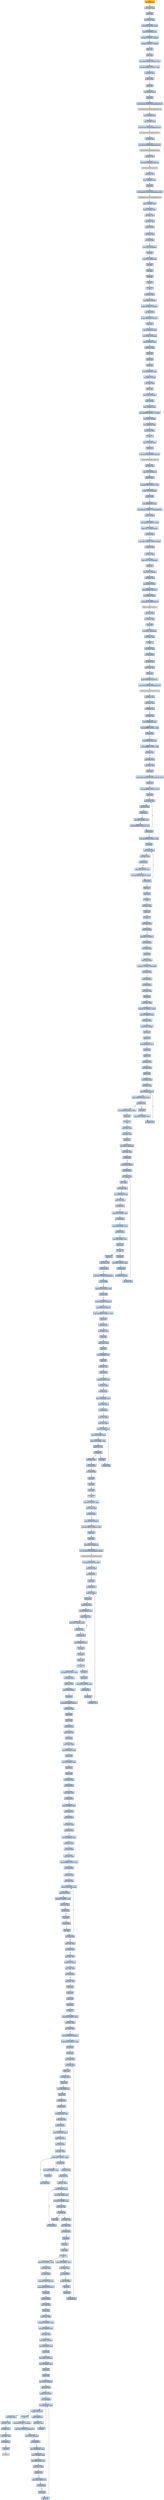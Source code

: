 digraph G {
node[shape=rectangle,style=filled,fillcolor=lightsteelblue,color=lightsteelblue]
bgcolor="transparent"
a0x004165c1call_0x0041f5dc[label="start\ncall 0x0041f5dc",color="lightgrey",fillcolor="orange"];
a0x0041f5dcmovl_edi_edi[label="0x0041f5dc\nmovl %edi, %edi"];
a0x0041f5depushl_ebp[label="0x0041f5de\npushl %ebp"];
a0x0041f5dfmovl_esp_ebp[label="0x0041f5df\nmovl %esp, %ebp"];
a0x0041f5e1subl_0x10UINT8_esp[label="0x0041f5e1\nsubl $0x10<UINT8>, %esp"];
a0x0041f5e4movl_0x00490d40_eax[label="0x0041f5e4\nmovl 0x00490d40, %eax"];
a0x0041f5e9andl_0x0UINT8__8ebp_[label="0x0041f5e9\nandl $0x0<UINT8>, -8(%ebp)"];
a0x0041f5edandl_0x0UINT8__4ebp_[label="0x0041f5ed\nandl $0x0<UINT8>, -4(%ebp)"];
a0x0041f5f1pushl_ebx[label="0x0041f5f1\npushl %ebx"];
a0x0041f5f2pushl_edi[label="0x0041f5f2\npushl %edi"];
a0x0041f5f3movl_0xbb40e64eUINT32_edi[label="0x0041f5f3\nmovl $0xbb40e64e<UINT32>, %edi"];
a0x0041f5f8movl_0xffff0000UINT32_ebx[label="0x0041f5f8\nmovl $0xffff0000<UINT32>, %ebx"];
a0x0041f5fdcmpl_edi_eax[label="0x0041f5fd\ncmpl %edi, %eax"];
a0x0041f5ffje_0x0041f60e[label="0x0041f5ff\nje 0x0041f60e"];
a0x0041f60epushl_esi[label="0x0041f60e\npushl %esi"];
a0x0041f60fleal__8ebp__eax[label="0x0041f60f\nleal -8(%ebp), %eax"];
a0x0041f612pushl_eax[label="0x0041f612\npushl %eax"];
a0x0041f613call_GetSystemTimeAsFileTime_kernel32_dll[label="0x0041f613\ncall GetSystemTimeAsFileTime@kernel32.dll"];
GetSystemTimeAsFileTime_kernel32_dll[label="GetSystemTimeAsFileTime@kernel32.dll",color="lightgrey",fillcolor="lightgrey"];
a0x0041f619movl__4ebp__esi[label="0x0041f619\nmovl -4(%ebp), %esi"];
a0x0041f61cxorl__8ebp__esi[label="0x0041f61c\nxorl -8(%ebp), %esi"];
a0x0041f61fcall_GetCurrentProcessId_kernel32_dll[label="0x0041f61f\ncall GetCurrentProcessId@kernel32.dll"];
GetCurrentProcessId_kernel32_dll[label="GetCurrentProcessId@kernel32.dll",color="lightgrey",fillcolor="lightgrey"];
a0x0041f625xorl_eax_esi[label="0x0041f625\nxorl %eax, %esi"];
a0x0041f627call_GetCurrentThreadId_kernel32_dll[label="0x0041f627\ncall GetCurrentThreadId@kernel32.dll"];
GetCurrentThreadId_kernel32_dll[label="GetCurrentThreadId@kernel32.dll",color="lightgrey",fillcolor="lightgrey"];
a0x0041f62dxorl_eax_esi[label="0x0041f62d\nxorl %eax, %esi"];
a0x0041f62fcall_GetTickCount_kernel32_dll[label="0x0041f62f\ncall GetTickCount@kernel32.dll"];
GetTickCount_kernel32_dll[label="GetTickCount@kernel32.dll",color="lightgrey",fillcolor="lightgrey"];
a0x0041f635xorl_eax_esi[label="0x0041f635\nxorl %eax, %esi"];
a0x0041f637leal__16ebp__eax[label="0x0041f637\nleal -16(%ebp), %eax"];
a0x0041f63apushl_eax[label="0x0041f63a\npushl %eax"];
a0x0041f63bcall_QueryPerformanceCounter_kernel32_dll[label="0x0041f63b\ncall QueryPerformanceCounter@kernel32.dll"];
QueryPerformanceCounter_kernel32_dll[label="QueryPerformanceCounter@kernel32.dll",color="lightgrey",fillcolor="lightgrey"];
a0x0041f641movl__12ebp__eax[label="0x0041f641\nmovl -12(%ebp), %eax"];
a0x0041f644xorl__16ebp__eax[label="0x0041f644\nxorl -16(%ebp), %eax"];
a0x0041f647xorl_eax_esi[label="0x0041f647\nxorl %eax, %esi"];
a0x0041f649cmpl_edi_esi[label="0x0041f649\ncmpl %edi, %esi"];
a0x0041f64bjne_0x0041f654[label="0x0041f64b\njne 0x0041f654"];
a0x0041f654testl_esi_ebx[label="0x0041f654\ntestl %esi, %ebx"];
a0x0041f656jne_0x0041f664[label="0x0041f656\njne 0x0041f664"];
a0x0041f664movl_esi_0x00490d40[label="0x0041f664\nmovl %esi, 0x00490d40"];
a0x0041f66anotl_esi[label="0x0041f66a\nnotl %esi"];
a0x0041f66cmovl_esi_0x00490d44[label="0x0041f66c\nmovl %esi, 0x00490d44"];
a0x0041f672popl_esi[label="0x0041f672\npopl %esi"];
a0x0041f673popl_edi[label="0x0041f673\npopl %edi"];
a0x0041f674popl_ebx[label="0x0041f674\npopl %ebx"];
a0x0041f675leave_[label="0x0041f675\nleave "];
a0x0041f676ret[label="0x0041f676\nret"];
a0x004165c6jmp_0x00416454[label="0x004165c6\njmp 0x00416454"];
a0x00416454pushl_0x58UINT8[label="0x00416454\npushl $0x58<UINT8>"];
a0x00416456pushl_0x48d0c8UINT32[label="0x00416456\npushl $0x48d0c8<UINT32>"];
a0x0041645bcall_0x00416c70[label="0x0041645b\ncall 0x00416c70"];
a0x00416c70pushl_0x416cd0UINT32[label="0x00416c70\npushl $0x416cd0<UINT32>"];
a0x00416c75pushl_fs_0[label="0x00416c75\npushl %fs:0"];
a0x00416c7cmovl_0x10esp__eax[label="0x00416c7c\nmovl 0x10(%esp), %eax"];
a0x00416c80movl_ebp_0x10esp_[label="0x00416c80\nmovl %ebp, 0x10(%esp)"];
a0x00416c84leal_0x10esp__ebp[label="0x00416c84\nleal 0x10(%esp), %ebp"];
a0x00416c88subl_eax_esp[label="0x00416c88\nsubl %eax, %esp"];
a0x00416c8apushl_ebx[label="0x00416c8a\npushl %ebx"];
a0x00416c8bpushl_esi[label="0x00416c8b\npushl %esi"];
a0x00416c8cpushl_edi[label="0x00416c8c\npushl %edi"];
a0x00416c8dmovl_0x00490d40_eax[label="0x00416c8d\nmovl 0x00490d40, %eax"];
a0x00416c92xorl_eax__4ebp_[label="0x00416c92\nxorl %eax, -4(%ebp)"];
a0x00416c95xorl_ebp_eax[label="0x00416c95\nxorl %ebp, %eax"];
a0x00416c97pushl_eax[label="0x00416c97\npushl %eax"];
a0x00416c98movl_esp__24ebp_[label="0x00416c98\nmovl %esp, -24(%ebp)"];
a0x00416c9bpushl__8ebp_[label="0x00416c9b\npushl -8(%ebp)"];
a0x00416c9emovl__4ebp__eax[label="0x00416c9e\nmovl -4(%ebp), %eax"];
a0x00416ca1movl_0xfffffffeUINT32__4ebp_[label="0x00416ca1\nmovl $0xfffffffe<UINT32>, -4(%ebp)"];
a0x00416ca8movl_eax__8ebp_[label="0x00416ca8\nmovl %eax, -8(%ebp)"];
a0x00416cableal__16ebp__eax[label="0x00416cab\nleal -16(%ebp), %eax"];
a0x00416caemovl_eax_fs_0[label="0x00416cae\nmovl %eax, %fs:0"];
a0x00416cb4ret[label="0x00416cb4\nret"];
a0x00416460leal__104ebp__eax[label="0x00416460\nleal -104(%ebp), %eax"];
a0x00416463pushl_eax[label="0x00416463\npushl %eax"];
a0x00416464call_GetStartupInfoW_kernel32_dll[label="0x00416464\ncall GetStartupInfoW@kernel32.dll"];
GetStartupInfoW_kernel32_dll[label="GetStartupInfoW@kernel32.dll",color="lightgrey",fillcolor="lightgrey"];
a0x0041646axorl_esi_esi[label="0x0041646a\nxorl %esi, %esi"];
a0x0041646ccmpl_esi_0x004a972c[label="0x0041646c\ncmpl %esi, 0x004a972c"];
a0x00416472jne_0x0041647f[label="0x00416472\njne 0x0041647f"];
a0x0041647fmovl_0x5a4dUINT32_eax[label="0x0041647f\nmovl $0x5a4d<UINT32>, %eax"];
a0x00416484cmpw_ax_0x00400000[label="0x00416484\ncmpw %ax, 0x00400000"];
a0x0041648bje_0x00416492[label="0x0041648b\nje 0x00416492"];
a0x00416492movl_0x0040003c_eax[label="0x00416492\nmovl 0x0040003c, %eax"];
a0x00416497cmpl_0x4550UINT32_0x400000eax_[label="0x00416497\ncmpl $0x4550<UINT32>, 0x400000(%eax)"];
a0x004164a1jne_0x0041648d[label="0x004164a1\njne 0x0041648d"];
a0x004164a3movl_0x10bUINT32_ecx[label="0x004164a3\nmovl $0x10b<UINT32>, %ecx"];
a0x004164a8cmpw_cx_0x400018eax_[label="0x004164a8\ncmpw %cx, 0x400018(%eax)"];
a0x004164afjne_0x0041648d[label="0x004164af\njne 0x0041648d"];
a0x004164b1cmpl_0xeUINT8_0x400074eax_[label="0x004164b1\ncmpl $0xe<UINT8>, 0x400074(%eax)"];
a0x004164b8jbe_0x0041648d[label="0x004164b8\njbe 0x0041648d"];
a0x004164baxorl_ecx_ecx[label="0x004164ba\nxorl %ecx, %ecx"];
a0x004164bccmpl_esi_0x4000e8eax_[label="0x004164bc\ncmpl %esi, 0x4000e8(%eax)"];
a0x004164c2setne_cl[label="0x004164c2\nsetne %cl"];
a0x004164c5movl_ecx__28ebp_[label="0x004164c5\nmovl %ecx, -28(%ebp)"];
a0x004164c8call_0x00419d5a[label="0x004164c8\ncall 0x00419d5a"];
a0x00419d5apushl_0x0UINT8[label="0x00419d5a\npushl $0x0<UINT8>"];
a0x00419d5cpushl_0x1000UINT32[label="0x00419d5c\npushl $0x1000<UINT32>"];
a0x00419d61pushl_0x0UINT8[label="0x00419d61\npushl $0x0<UINT8>"];
a0x00419d63call_HeapCreate_kernel32_dll[label="0x00419d63\ncall HeapCreate@kernel32.dll"];
HeapCreate_kernel32_dll[label="HeapCreate@kernel32.dll",color="lightgrey",fillcolor="lightgrey"];
a0x00419d69xorl_ecx_ecx[label="0x00419d69\nxorl %ecx, %ecx"];
a0x00419d6btestl_eax_eax[label="0x00419d6b\ntestl %eax, %eax"];
a0x00419d6dsetne_cl[label="0x00419d6d\nsetne %cl"];
a0x00419d70movl_eax_0x00496e6c[label="0x00419d70\nmovl %eax, 0x00496e6c"];
a0x00419d75movl_ecx_eax[label="0x00419d75\nmovl %ecx, %eax"];
a0x00419d77ret[label="0x00419d77\nret"];
a0x004164cdtestl_eax_eax[label="0x004164cd\ntestl %eax, %eax"];
a0x004164cfjne_0x004164d9[label="0x004164cf\njne 0x004164d9"];
a0x004164d9call_0x00417c20[label="0x004164d9\ncall 0x00417c20"];
a0x00417c20movl_edi_edi[label="0x00417c20\nmovl %edi, %edi"];
a0x00417c22pushl_edi[label="0x00417c22\npushl %edi"];
a0x00417c23pushl_0x482dd0UINT32[label="0x00417c23\npushl $0x482dd0<UINT32>"];
a0x00417c28call_GetModuleHandleW_kernel32_dll[label="0x00417c28\ncall GetModuleHandleW@kernel32.dll"];
GetModuleHandleW_kernel32_dll[label="GetModuleHandleW@kernel32.dll",color="lightgrey",fillcolor="lightgrey"];
a0x00417c2emovl_eax_edi[label="0x00417c2e\nmovl %eax, %edi"];
a0x00417c30testl_edi_edi[label="0x00417c30\ntestl %edi, %edi"];
a0x00417c32jne_0x00417c3d[label="0x00417c32\njne 0x00417c3d"];
a0x00417c34call_0x004178ff[label="0x00417c34\ncall 0x004178ff"];
a0x004178ffmovl_0x00490a54_eax[label="0x004178ff\nmovl 0x00490a54, %eax"];
a0x00417904cmpl_0xffffffffUINT8_eax[label="0x00417904\ncmpl $0xffffffff<UINT8>, %eax"];
a0x00417907je_0x0041791f[label="0x00417907\nje 0x0041791f"];
a0x0041791fmovl_0x00490a58_eax[label="0x0041791f\nmovl 0x00490a58, %eax"];
a0x00417924cmpl_0xffffffffUINT8_eax[label="0x00417924\ncmpl $0xffffffff<UINT8>, %eax"];
a0x00417927je_0x00417937[label="0x00417927\nje 0x00417937"];
a0x00417937jmp_0x0041819b[label="0x00417937\njmp 0x0041819b"];
a0x0041819bmovl_edi_edi[label="0x0041819b\nmovl %edi, %edi"];
a0x0041819dpushl_ebx[label="0x0041819d\npushl %ebx"];
a0x0041819emovl_DeleteCriticalSection_kernel32_dll_ebx[label="0x0041819e\nmovl DeleteCriticalSection@kernel32.dll, %ebx"];
a0x004181a4pushl_esi[label="0x004181a4\npushl %esi"];
a0x004181a5movl_0x490bf0UINT32_esi[label="0x004181a5\nmovl $0x490bf0<UINT32>, %esi"];
a0x004181aapushl_edi[label="0x004181aa\npushl %edi"];
a0x004181abmovl_esi__edi[label="0x004181ab\nmovl (%esi), %edi"];
a0x004181adtestl_edi_edi[label="0x004181ad\ntestl %edi, %edi"];
a0x004181afje_0x004181c4[label="0x004181af\nje 0x004181c4"];
a0x004181c4addl_0x8UINT8_esi[label="0x004181c4\naddl $0x8<UINT8>, %esi"];
a0x004181c7cmpl_0x490d10UINT32_esi[label="0x004181c7\ncmpl $0x490d10<UINT32>, %esi"];
a0x004181cdjl_0x004181ab[label="0x004181cd\njl 0x004181ab"];
a0x004181cfmovl_0x490bf0UINT32_esi[label="0x004181cf\nmovl $0x490bf0<UINT32>, %esi"];
a0x004181d4popl_edi[label="0x004181d4\npopl %edi"];
a0x004181d5movl_esi__eax[label="0x004181d5\nmovl (%esi), %eax"];
a0x004181d7testl_eax_eax[label="0x004181d7\ntestl %eax, %eax"];
a0x004181d9je_0x004181e4[label="0x004181d9\nje 0x004181e4"];
a0x004181e4addl_0x8UINT8_esi[label="0x004181e4\naddl $0x8<UINT8>, %esi"];
a0x004181e7cmpl_0x490d10UINT32_esi[label="0x004181e7\ncmpl $0x490d10<UINT32>, %esi"];
a0x004181edjl_0x004181d5[label="0x004181ed\njl 0x004181d5"];
a0x004181efpopl_esi[label="0x004181ef\npopl %esi"];
a0x004181f0popl_ebx[label="0x004181f0\npopl %ebx"];
a0x004181f1ret[label="0x004181f1\nret"];
a0x00417c39xorl_eax_eax[label="0x00417c39\nxorl %eax, %eax"];
a0x00417c3bpopl_edi[label="0x00417c3b\npopl %edi"];
a0x00417c3cret[label="0x00417c3c\nret"];
a0x004164detestl_eax_eax[label="0x004164de\ntestl %eax, %eax"];
a0x004164e0jne_0x004164ea[label="0x004164e0\njne 0x004164ea"];
a0x004164e2pushl_0x10UINT8[label="0x004164e2\npushl $0x10<UINT8>"];
a0x004164e4call_0x0041642b[label="0x004164e4\ncall 0x0041642b"];
a0x0041642bmovl_edi_edi[label="0x0041642b\nmovl %edi, %edi"];
a0x0041642dpushl_ebp[label="0x0041642d\npushl %ebp"];
a0x0041642emovl_esp_ebp[label="0x0041642e\nmovl %esp, %ebp"];
a0x00416430cmpl_0x1UINT8_0x00496694[label="0x00416430\ncmpl $0x1<UINT8>, 0x00496694"];
a0x00416437jne_0x0041643e[label="0x00416437\njne 0x0041643e"];
a0x0041643epushl_0x8ebp_[label="0x0041643e\npushl 0x8(%ebp)"];
a0x00416441call_0x00418752[label="0x00416441\ncall 0x00418752"];
a0x00418752movl_edi_edi[label="0x00418752\nmovl %edi, %edi"];
a0x00418754pushl_ebp[label="0x00418754\npushl %ebp"];
a0x00418755movl_esp_ebp[label="0x00418755\nmovl %esp, %ebp"];
a0x00418757subl_0x1fcUINT32_esp[label="0x00418757\nsubl $0x1fc<UINT32>, %esp"];
a0x0041875dmovl_0x00490d40_eax[label="0x0041875d\nmovl 0x00490d40, %eax"];
a0x00418762xorl_ebp_eax[label="0x00418762\nxorl %ebp, %eax"];
a0x00418764movl_eax__4ebp_[label="0x00418764\nmovl %eax, -4(%ebp)"];
a0x00418767pushl_ebx[label="0x00418767\npushl %ebx"];
a0x00418768pushl_esi[label="0x00418768\npushl %esi"];
a0x00418769movl_0x8ebp__esi[label="0x00418769\nmovl 0x8(%ebp), %esi"];
a0x0041876cpushl_edi[label="0x0041876c\npushl %edi"];
a0x0041876dpushl_esi[label="0x0041876d\npushl %esi"];
a0x0041876ecall_0x0041872c[label="0x0041876e\ncall 0x0041872c"];
a0x0041872cmovl_edi_edi[label="0x0041872c\nmovl %edi, %edi"];
a0x0041872epushl_ebp[label="0x0041872e\npushl %ebp"];
a0x0041872fmovl_esp_ebp[label="0x0041872f\nmovl %esp, %ebp"];
a0x00418731xorl_eax_eax[label="0x00418731\nxorl %eax, %eax"];
a0x00418733movl_0x8ebp__ecx[label="0x00418733\nmovl 0x8(%ebp), %ecx"];
a0x00418736cmpl_0x483760eax8__ecx[label="0x00418736\ncmpl 0x483760(,%eax,8), %ecx"];
a0x0041873dje_0x00418749[label="0x0041873d\nje 0x00418749"];
a0x0041873fincl_eax[label="0x0041873f\nincl %eax"];
a0x00418740cmpl_0x16UINT8_eax[label="0x00418740\ncmpl $0x16<UINT8>, %eax"];
a0x00418743jb_0x00418733[label="0x00418743\njb 0x00418733"];
a0x00418749movl_0x483764eax8__eax[label="0x00418749\nmovl 0x483764(,%eax,8), %eax"];
a0x00418750popl_ebp[label="0x00418750\npopl %ebp"];
a0x00418751ret[label="0x00418751\nret"];
a0x00418773movl_eax_edi[label="0x00418773\nmovl %eax, %edi"];
a0x00418775xorl_ebx_ebx[label="0x00418775\nxorl %ebx, %ebx"];
a0x00418777popl_ecx[label="0x00418777\npopl %ecx"];
a0x00418778movl_edi__508ebp_[label="0x00418778\nmovl %edi, -508(%ebp)"];
a0x0041877ecmpl_ebx_edi[label="0x0041877e\ncmpl %ebx, %edi"];
a0x00418780je_0x004188f2[label="0x00418780\nje 0x004188f2"];
a0x00418786pushl_0x3UINT8[label="0x00418786\npushl $0x3<UINT8>"];
a0x00418788call_0x0042027d[label="0x00418788\ncall 0x0042027d"];
a0x0042027dmovl_edi_edi[label="0x0042027d\nmovl %edi, %edi"];
a0x0042027fpushl_ebp[label="0x0042027f\npushl %ebp"];
a0x00420280movl_esp_ebp[label="0x00420280\nmovl %esp, %ebp"];
a0x00420282movl_0x8ebp__ecx[label="0x00420282\nmovl 0x8(%ebp), %ecx"];
a0x00420285testl_ecx_ecx[label="0x00420285\ntestl %ecx, %ecx"];
a0x00420287js_0x004202a7[label="0x00420287\njs 0x004202a7"];
a0x00420289cmpl_0x2UINT8_ecx[label="0x00420289\ncmpl $0x2<UINT8>, %ecx"];
a0x0042028cjle_0x0042029a[label="0x0042028c\njle 0x0042029a"];
a0x0042028ecmpl_0x3UINT8_ecx[label="0x0042028e\ncmpl $0x3<UINT8>, %ecx"];
a0x00420291jne_0x004202a7[label="0x00420291\njne 0x004202a7"];
a0x00420293movl_0x00496694_eax[label="0x00420293\nmovl 0x00496694, %eax"];
a0x00420298popl_ebp[label="0x00420298\npopl %ebp"];
a0x00420299ret[label="0x00420299\nret"];
a0x0041878dpopl_ecx[label="0x0041878d\npopl %ecx"];
a0x0041878ecmpl_0x1UINT8_eax[label="0x0041878e\ncmpl $0x1<UINT8>, %eax"];
a0x00418791je_0x0041889e[label="0x00418791\nje 0x0041889e"];
a0x00418797pushl_0x3UINT8[label="0x00418797\npushl $0x3<UINT8>"];
a0x00418799call_0x0042027d[label="0x00418799\ncall 0x0042027d"];
a0x0041879epopl_ecx[label="0x0041879e\npopl %ecx"];
a0x0041879ftestl_eax_eax[label="0x0041879f\ntestl %eax, %eax"];
a0x004187a1jne_0x004187b0[label="0x004187a1\njne 0x004187b0"];
a0x004187a3cmpl_0x1UINT8_0x004902d8[label="0x004187a3\ncmpl $0x1<UINT8>, 0x004902d8"];
a0x004187aaje_0x0041889e[label="0x004187aa\nje 0x0041889e"];
a0x004187b0cmpl_0xfcUINT32_esi[label="0x004187b0\ncmpl $0xfc<UINT32>, %esi"];
a0x004187b6je_0x004188f2[label="0x004187b6\nje 0x004188f2"];
a0x004187bcpushl_0x48389cUINT32[label="0x004187bc\npushl $0x48389c<UINT32>"];
a0x004187c1pushl_0x314UINT32[label="0x004187c1\npushl $0x314<UINT32>"];
a0x004187c6movl_0x496840UINT32_edi[label="0x004187c6\nmovl $0x496840<UINT32>, %edi"];
a0x004187cbpushl_edi[label="0x004187cb\npushl %edi"];
a0x004187cccall_0x0041ef12[label="0x004187cc\ncall 0x0041ef12"];
a0x0041ef12movl_edi_edi[label="0x0041ef12\nmovl %edi, %edi"];
a0x0041ef14pushl_ebp[label="0x0041ef14\npushl %ebp"];
a0x0041ef15movl_esp_ebp[label="0x0041ef15\nmovl %esp, %ebp"];
a0x0041ef17pushl_esi[label="0x0041ef17\npushl %esi"];
a0x0041ef18movl_0x8ebp__esi[label="0x0041ef18\nmovl 0x8(%ebp), %esi"];
a0x0041ef1bpushl_edi[label="0x0041ef1b\npushl %edi"];
a0x0041ef1ctestl_esi_esi[label="0x0041ef1c\ntestl %esi, %esi"];
a0x0041ef1eje_0x0041ef27[label="0x0041ef1e\nje 0x0041ef27"];
a0x0041ef20movl_0xcebp__edi[label="0x0041ef20\nmovl 0xc(%ebp), %edi"];
a0x0041ef23testl_edi_edi[label="0x0041ef23\ntestl %edi, %edi"];
a0x0041ef25jne_0x0041ef3c[label="0x0041ef25\njne 0x0041ef3c"];
a0x0041ef3cmovl_0x10ebp__eax[label="0x0041ef3c\nmovl 0x10(%ebp), %eax"];
a0x0041ef3ftestl_eax_eax[label="0x0041ef3f\ntestl %eax, %eax"];
a0x0041ef41jne_0x0041ef48[label="0x0041ef41\njne 0x0041ef48"];
a0x0041ef48movl_esi_edx[label="0x0041ef48\nmovl %esi, %edx"];
a0x0041ef4asubl_eax_edx[label="0x0041ef4a\nsubl %eax, %edx"];
a0x0041ef4cmovzwl_eax__ecx[label="0x0041ef4c\nmovzwl (%eax), %ecx"];
a0x0041ef4fmovw_cx_edxeax_[label="0x0041ef4f\nmovw %cx, (%edx,%eax)"];
a0x0041ef53addl_0x2UINT8_eax[label="0x0041ef53\naddl $0x2<UINT8>, %eax"];
a0x0041ef56testw_cx_cx[label="0x0041ef56\ntestw %cx, %cx"];
a0x0041ef59je_0x0041ef5e[label="0x0041ef59\nje 0x0041ef5e"];
a0x0041ef5bdecl_edi[label="0x0041ef5b\ndecl %edi"];
a0x0041ef5cjne_0x0041ef4c[label="0x0041ef5c\njne 0x0041ef4c"];
a0x0041ef5exorl_eax_eax[label="0x0041ef5e\nxorl %eax, %eax"];
a0x0041ef60testl_edi_edi[label="0x0041ef60\ntestl %edi, %edi"];
a0x0041ef62jne_0x0041ef38[label="0x0041ef62\njne 0x0041ef38"];
a0x0041ef38popl_edi[label="0x0041ef38\npopl %edi"];
a0x0041ef39popl_esi[label="0x0041ef39\npopl %esi"];
a0x0041ef3apopl_ebp[label="0x0041ef3a\npopl %ebp"];
a0x0041ef3bret[label="0x0041ef3b\nret"];
a0x004187d1addl_0xcUINT8_esp[label="0x004187d1\naddl $0xc<UINT8>, %esp"];
a0x004187d4testl_eax_eax[label="0x004187d4\ntestl %eax, %eax"];
a0x004187d6jne_0x00418894[label="0x004187d6\njne 0x00418894"];
a0x004187dcpushl_0x104UINT32[label="0x004187dc\npushl $0x104<UINT32>"];
a0x004187e1movl_0x496872UINT32_esi[label="0x004187e1\nmovl $0x496872<UINT32>, %esi"];
a0x004187e6pushl_esi[label="0x004187e6\npushl %esi"];
a0x004187e7pushl_ebx[label="0x004187e7\npushl %ebx"];
a0x004187e8movw_ax_0x00496a7a[label="0x004187e8\nmovw %ax, 0x00496a7a"];
a0x004187eecall_GetModuleFileNameW_kernel32_dll[label="0x004187ee\ncall GetModuleFileNameW@kernel32.dll"];
GetModuleFileNameW_kernel32_dll[label="GetModuleFileNameW@kernel32.dll",color="lightgrey",fillcolor="lightgrey"];
a0x004187f4movl_0x2fbUINT32_ebx[label="0x004187f4\nmovl $0x2fb<UINT32>, %ebx"];
a0x004187f9testl_eax_eax[label="0x004187f9\ntestl %eax, %eax"];
a0x004187fbjne_0x0041881c[label="0x004187fb\njne 0x0041881c"];
a0x0041881cpushl_esi[label="0x0041881c\npushl %esi"];
a0x0041881dcall_0x004111c1[label="0x0041881d\ncall 0x004111c1"];
a0x004111c1movl_edi_edi[label="0x004111c1\nmovl %edi, %edi"];
a0x004111c3pushl_ebp[label="0x004111c3\npushl %ebp"];
a0x004111c4movl_esp_ebp[label="0x004111c4\nmovl %esp, %ebp"];
a0x004111c6movl_0x8ebp__eax[label="0x004111c6\nmovl 0x8(%ebp), %eax"];
a0x004111c9movw_eax__cx[label="0x004111c9\nmovw (%eax), %cx"];
a0x004111ccaddl_0x2UINT8_eax[label="0x004111cc\naddl $0x2<UINT8>, %eax"];
a0x004111cftestw_cx_cx[label="0x004111cf\ntestw %cx, %cx"];
a0x004111d2jne_0x004111c9[label="0x004111d2\njne 0x004111c9"];
a0x004111d4subl_0x8ebp__eax[label="0x004111d4\nsubl 0x8(%ebp), %eax"];
a0x004111d7sarl_eax[label="0x004111d7\nsarl %eax"];
a0x004111d9decl_eax[label="0x004111d9\ndecl %eax"];
a0x004111dapopl_ebp[label="0x004111da\npopl %ebp"];
a0x004111dbret[label="0x004111db\nret"];
a0x00418822incl_eax[label="0x00418822\nincl %eax"];
a0x00418823popl_ecx[label="0x00418823\npopl %ecx"];
a0x00418824cmpl_0x3cUINT8_eax[label="0x00418824\ncmpl $0x3c<UINT8>, %eax"];
a0x00418827jbe_0x00418853[label="0x00418827\njbe 0x00418853"];
a0x00418829pushl_esi[label="0x00418829\npushl %esi"];
a0x0041882acall_0x004111c1[label="0x0041882a\ncall 0x004111c1"];
a0x0041882fleal_0x4967fceax2__eax[label="0x0041882f\nleal 0x4967fc(,%eax,2), %eax"];
a0x00418836movl_eax_ecx[label="0x00418836\nmovl %eax, %ecx"];
a0x00418838subl_esi_ecx[label="0x00418838\nsubl %esi, %ecx"];
a0x0041883apushl_0x3UINT8[label="0x0041883a\npushl $0x3<UINT8>"];
a0x0041883csarl_ecx[label="0x0041883c\nsarl %ecx"];
a0x0041883epushl_0x483864UINT32[label="0x0041883e\npushl $0x483864<UINT32>"];
a0x00418843subl_ecx_ebx[label="0x00418843\nsubl %ecx, %ebx"];
a0x00418845pushl_ebx[label="0x00418845\npushl %ebx"];
a0x00418846pushl_eax[label="0x00418846\npushl %eax"];
a0x00418847call_0x00419e30[label="0x00418847\ncall 0x00419e30"];
a0x00419e30movl_edi_edi[label="0x00419e30\nmovl %edi, %edi"];
a0x00419e32pushl_ebp[label="0x00419e32\npushl %ebp"];
a0x00419e33movl_esp_ebp[label="0x00419e33\nmovl %esp, %ebp"];
a0x00419e35movl_0x8ebp__edx[label="0x00419e35\nmovl 0x8(%ebp), %edx"];
a0x00419e38pushl_ebx[label="0x00419e38\npushl %ebx"];
a0x00419e39movl_0x14ebp__ebx[label="0x00419e39\nmovl 0x14(%ebp), %ebx"];
a0x00419e3cpushl_esi[label="0x00419e3c\npushl %esi"];
a0x00419e3dpushl_edi[label="0x00419e3d\npushl %edi"];
a0x00419e3etestl_ebx_ebx[label="0x00419e3e\ntestl %ebx, %ebx"];
a0x00419e40jne_0x00419e52[label="0x00419e40\njne 0x00419e52"];
a0x00419e52testl_edx_edx[label="0x00419e52\ntestl %edx, %edx"];
a0x00419e54je_0x00419e5d[label="0x00419e54\nje 0x00419e5d"];
a0x00419e56movl_0xcebp__edi[label="0x00419e56\nmovl 0xc(%ebp), %edi"];
a0x00419e59testl_edi_edi[label="0x00419e59\ntestl %edi, %edi"];
a0x00419e5bjne_0x00419e70[label="0x00419e5b\njne 0x00419e70"];
a0x00419e70testl_ebx_ebx[label="0x00419e70\ntestl %ebx, %ebx"];
a0x00419e72jne_0x00419e7b[label="0x00419e72\njne 0x00419e7b"];
a0x00419e7bmovl_0x10ebp__ecx[label="0x00419e7b\nmovl 0x10(%ebp), %ecx"];
a0x00419e7etestl_ecx_ecx[label="0x00419e7e\ntestl %ecx, %ecx"];
a0x00419e80jne_0x00419e89[label="0x00419e80\njne 0x00419e89"];
a0x00419e89movl_edx_eax[label="0x00419e89\nmovl %edx, %eax"];
a0x00419e8bcmpl_0xffffffffUINT8_ebx[label="0x00419e8b\ncmpl $0xffffffff<UINT8>, %ebx"];
a0x00419e8ejne_0x00419ea8[label="0x00419e8e\njne 0x00419ea8"];
a0x00419ea8movl_ecx_esi[label="0x00419ea8\nmovl %ecx, %esi"];
a0x00419eaasubl_edx_esi[label="0x00419eaa\nsubl %edx, %esi"];
a0x00419eacmovzwl_esieax__ecx[label="0x00419eac\nmovzwl (%esi,%eax), %ecx"];
a0x00419eb0movw_cx_eax_[label="0x00419eb0\nmovw %cx, (%eax)"];
a0x00419eb3addl_0x2UINT8_eax[label="0x00419eb3\naddl $0x2<UINT8>, %eax"];
a0x00419eb6testw_cx_cx[label="0x00419eb6\ntestw %cx, %cx"];
a0x00419eb9je_0x00419ec1[label="0x00419eb9\nje 0x00419ec1"];
a0x00419ebbdecl_edi[label="0x00419ebb\ndecl %edi"];
a0x00419ebcje_0x00419ec1[label="0x00419ebc\nje 0x00419ec1"];
a0x00419ebedecl_ebx[label="0x00419ebe\ndecl %ebx"];
a0x00419ebfjne_0x00419eac[label="0x00419ebf\njne 0x00419eac"];
a0x00419ec1testl_ebx_ebx[label="0x00419ec1\ntestl %ebx, %ebx"];
a0x00419ec3jne_0x00419eca[label="0x00419ec3\njne 0x00419eca"];
a0x00419ec5xorl_ecx_ecx[label="0x00419ec5\nxorl %ecx, %ecx"];
a0x00419ec7movw_cx_eax_[label="0x00419ec7\nmovw %cx, (%eax)"];
a0x00419ecatestl_edi_edi[label="0x00419eca\ntestl %edi, %edi"];
a0x00419eccjne_0x00419e4b[label="0x00419ecc\njne 0x00419e4b"];
a0x00419e4bxorl_eax_eax[label="0x00419e4b\nxorl %eax, %eax"];
a0x00419e4dpopl_edi[label="0x00419e4d\npopl %edi"];
a0x00419e4epopl_esi[label="0x00419e4e\npopl %esi"];
a0x00419e4fpopl_ebx[label="0x00419e4f\npopl %ebx"];
a0x00419e50popl_ebp[label="0x00419e50\npopl %ebp"];
a0x00419e51ret[label="0x00419e51\nret"];
a0x0041884caddl_0x14UINT8_esp[label="0x0041884c\naddl $0x14<UINT8>, %esp"];
a0x0041884ftestl_eax_eax[label="0x0041884f\ntestl %eax, %eax"];
a0x00418851jne_0x00418810[label="0x00418851\njne 0x00418810"];
a0x00418853pushl_0x48385cUINT32[label="0x00418853\npushl $0x48385c<UINT32>"];
a0x00418858movl_0x314UINT32_esi[label="0x00418858\nmovl $0x314<UINT32>, %esi"];
a0x0041885dpushl_esi[label="0x0041885d\npushl %esi"];
a0x0041885epushl_edi[label="0x0041885e\npushl %edi"];
a0x0041885fcall_0x00420208[label="0x0041885f\ncall 0x00420208"];
a0x00420208movl_edi_edi[label="0x00420208\nmovl %edi, %edi"];
a0x0042020apushl_ebp[label="0x0042020a\npushl %ebp"];
a0x0042020bmovl_esp_ebp[label="0x0042020b\nmovl %esp, %ebp"];
a0x0042020dpushl_esi[label="0x0042020d\npushl %esi"];
a0x0042020emovl_0x8ebp__esi[label="0x0042020e\nmovl 0x8(%ebp), %esi"];
a0x00420211pushl_edi[label="0x00420211\npushl %edi"];
a0x00420212testl_esi_esi[label="0x00420212\ntestl %esi, %esi"];
a0x00420214je_0x0042021d[label="0x00420214\nje 0x0042021d"];
a0x00420216movl_0xcebp__edi[label="0x00420216\nmovl 0xc(%ebp), %edi"];
a0x00420219testl_edi_edi[label="0x00420219\ntestl %edi, %edi"];
a0x0042021bjne_0x00420232[label="0x0042021b\njne 0x00420232"];
a0x00420232movl_0x10ebp__ecx[label="0x00420232\nmovl 0x10(%ebp), %ecx"];
a0x00420235testl_ecx_ecx[label="0x00420235\ntestl %ecx, %ecx"];
a0x00420237jne_0x00420240[label="0x00420237\njne 0x00420240"];
a0x00420240movl_esi_edx[label="0x00420240\nmovl %esi, %edx"];
a0x00420242cmpw_0x0UINT8_edx_[label="0x00420242\ncmpw $0x0<UINT8>, (%edx)"];
a0x00420246je_0x0042024e[label="0x00420246\nje 0x0042024e"];
a0x00420248addl_0x2UINT8_edx[label="0x00420248\naddl $0x2<UINT8>, %edx"];
a0x0042024bdecl_edi[label="0x0042024b\ndecl %edi"];
a0x0042024cjne_0x00420242[label="0x0042024c\njne 0x00420242"];
a0x0042024etestl_edi_edi[label="0x0042024e\ntestl %edi, %edi"];
a0x00420250je_0x00420239[label="0x00420250\nje 0x00420239"];
a0x00420252subl_ecx_edx[label="0x00420252\nsubl %ecx, %edx"];
a0x00420254movzwl_ecx__eax[label="0x00420254\nmovzwl (%ecx), %eax"];
a0x00420257movw_ax_edxecx_[label="0x00420257\nmovw %ax, (%edx,%ecx)"];
a0x0042025baddl_0x2UINT8_ecx[label="0x0042025b\naddl $0x2<UINT8>, %ecx"];
a0x0042025etestw_ax_ax[label="0x0042025e\ntestw %ax, %ax"];
a0x00420261je_0x00420266[label="0x00420261\nje 0x00420266"];
a0x00420263decl_edi[label="0x00420263\ndecl %edi"];
a0x00420264jne_0x00420254[label="0x00420264\njne 0x00420254"];
a0x00420266xorl_eax_eax[label="0x00420266\nxorl %eax, %eax"];
a0x00420268testl_edi_edi[label="0x00420268\ntestl %edi, %edi"];
a0x0042026ajne_0x0042022e[label="0x0042026a\njne 0x0042022e"];
a0x0042022epopl_edi[label="0x0042022e\npopl %edi"];
a0x0042022fpopl_esi[label="0x0042022f\npopl %esi"];
a0x00420230popl_ebp[label="0x00420230\npopl %ebp"];
a0x00420231ret[label="0x00420231\nret"];
a0x00418864addl_0xcUINT8_esp[label="0x00418864\naddl $0xc<UINT8>, %esp"];
a0x00418867testl_eax_eax[label="0x00418867\ntestl %eax, %eax"];
a0x00418869jne_0x00418810[label="0x00418869\njne 0x00418810"];
a0x0041886bpushl__508ebp_[label="0x0041886b\npushl -508(%ebp)"];
a0x00418871pushl_esi[label="0x00418871\npushl %esi"];
a0x00418872pushl_edi[label="0x00418872\npushl %edi"];
a0x00418873call_0x00420208[label="0x00418873\ncall 0x00420208"];
a0x00418878addl_0xcUINT8_esp[label="0x00418878\naddl $0xc<UINT8>, %esp"];
a0x0041887btestl_eax_eax[label="0x0041887b\ntestl %eax, %eax"];
a0x0041887djne_0x00418810[label="0x0041887d\njne 0x00418810"];
a0x0041887fpushl_0x12010UINT32[label="0x0041887f\npushl $0x12010<UINT32>"];
a0x00418884pushl_0x483810UINT32[label="0x00418884\npushl $0x483810<UINT32>"];
a0x00418889pushl_edi[label="0x00418889\npushl %edi"];
a0x0041888acall_0x0042009c[label="0x0041888a\ncall 0x0042009c"];
a0x0042009cmovl_edi_edi[label="0x0042009c\nmovl %edi, %edi"];
a0x0042009epushl_ebp[label="0x0042009e\npushl %ebp"];
a0x0042009fmovl_esp_ebp[label="0x0042009f\nmovl %esp, %ebp"];
a0x004200a1subl_0x24UINT8_esp[label="0x004200a1\nsubl $0x24<UINT8>, %esp"];
a0x004200a4movl_0x00490d40_eax[label="0x004200a4\nmovl 0x00490d40, %eax"];
a0x004200a9xorl_ebp_eax[label="0x004200a9\nxorl %ebp, %eax"];
a0x004200abmovl_eax__4ebp_[label="0x004200ab\nmovl %eax, -4(%ebp)"];
a0x004200aemovl_0x8ebp__eax[label="0x004200ae\nmovl 0x8(%ebp), %eax"];
a0x004200b1pushl_ebx[label="0x004200b1\npushl %ebx"];
a0x004200b2movl_eax__32ebp_[label="0x004200b2\nmovl %eax, -32(%ebp)"];
a0x004200b5movl_0xcebp__eax[label="0x004200b5\nmovl 0xc(%ebp), %eax"];
a0x004200b8pushl_esi[label="0x004200b8\npushl %esi"];
a0x004200b9pushl_edi[label="0x004200b9\npushl %edi"];
a0x004200bamovl_eax__28ebp_[label="0x004200ba\nmovl %eax, -28(%ebp)"];
a0x004200bdcall_0x0041787c[label="0x004200bd\ncall 0x0041787c"];
a0x0041787cpushl_0x0UINT8[label="0x0041787c\npushl $0x0<UINT8>"];
a0x0041787ecall_0x00490000[label="0x0041787e\ncall 0x00490000"];
a0x00410e44movl_0x4esp__eax[label="0x00410e44\nmovl 0x4(%esp), %eax"];
a0x00410e48ret_0x4UINT16[label="0x00410e48\nret $0x4<UINT16>"];
a0x00417884ret[label="0x00417884\nret"];
a0x004200c2andl_0x0UINT8__20ebp_[label="0x004200c2\nandl $0x0<UINT8>, -20(%ebp)"];
a0x004200c6cmpl_0x0UINT8_0x00497154[label="0x004200c6\ncmpl $0x0<UINT8>, 0x00497154"];
a0x004200cdmovl_eax__24ebp_[label="0x004200cd\nmovl %eax, -24(%ebp)"];
a0x004200d0jne_0x0042014f[label="0x004200d0\njne 0x0042014f"];
a0x0042014fmovl_0x00497160_eax[label="0x0042014f\nmovl 0x00497160, %eax"];
a0x00420154movl__24ebp__ecx[label="0x00420154\nmovl -24(%ebp), %ecx"];
a0x00420157movl_0x00490004_esi[label="0x00420157\nmovl 0x00490004, %esi"];
a0x0042015dcmpl_ecx_eax[label="0x0042015d\ncmpl %ecx, %eax"];
a0x0042015fje_0x004201a8[label="0x0042015f\nje 0x004201a8"];
a0x00420161cmpl_ecx_0x00497164[label="0x00420161\ncmpl %ecx, 0x00497164"];
a0x00420167je_0x004201a8[label="0x00420167\nje 0x004201a8"];
a0x00420169pushl_eax[label="0x00420169\npushl %eax"];
a0x0042016acall_esi[label="0x0042016a\ncall %esi"];
a0x0042016cpushl_0x00497164[label="0x0042016c\npushl 0x00497164"];
a0x00420172movl_eax_edi[label="0x00420172\nmovl %eax, %edi"];
a0x00420174call_esi[label="0x00420174\ncall %esi"];
a0x00420176movl_eax_ebx[label="0x00420176\nmovl %eax, %ebx"];
a0x00420178testl_edi_edi[label="0x00420178\ntestl %edi, %edi"];
a0x0042017aje_0x004201a8[label="0x0042017a\nje 0x004201a8"];
a0x0042017ctestl_ebx_ebx[label="0x0042017c\ntestl %ebx, %ebx"];
a0x0042017eje_0x004201a8[label="0x0042017e\nje 0x004201a8"];
a0x00420180call_edi[label="0x00420180\ncall %edi"];
a0x26f84cc0[label="0x26f84cc0",color="lightgrey",fillcolor="lightgrey"];
a0x004165c1call_0x0041f5dc -> a0x0041f5dcmovl_edi_edi [color="#000000"];
a0x0041f5dcmovl_edi_edi -> a0x0041f5depushl_ebp [color="#000000"];
a0x0041f5depushl_ebp -> a0x0041f5dfmovl_esp_ebp [color="#000000"];
a0x0041f5dfmovl_esp_ebp -> a0x0041f5e1subl_0x10UINT8_esp [color="#000000"];
a0x0041f5e1subl_0x10UINT8_esp -> a0x0041f5e4movl_0x00490d40_eax [color="#000000"];
a0x0041f5e4movl_0x00490d40_eax -> a0x0041f5e9andl_0x0UINT8__8ebp_ [color="#000000"];
a0x0041f5e9andl_0x0UINT8__8ebp_ -> a0x0041f5edandl_0x0UINT8__4ebp_ [color="#000000"];
a0x0041f5edandl_0x0UINT8__4ebp_ -> a0x0041f5f1pushl_ebx [color="#000000"];
a0x0041f5f1pushl_ebx -> a0x0041f5f2pushl_edi [color="#000000"];
a0x0041f5f2pushl_edi -> a0x0041f5f3movl_0xbb40e64eUINT32_edi [color="#000000"];
a0x0041f5f3movl_0xbb40e64eUINT32_edi -> a0x0041f5f8movl_0xffff0000UINT32_ebx [color="#000000"];
a0x0041f5f8movl_0xffff0000UINT32_ebx -> a0x0041f5fdcmpl_edi_eax [color="#000000"];
a0x0041f5fdcmpl_edi_eax -> a0x0041f5ffje_0x0041f60e [color="#000000"];
a0x0041f5ffje_0x0041f60e -> a0x0041f60epushl_esi [color="#000000",label="T"];
a0x0041f60epushl_esi -> a0x0041f60fleal__8ebp__eax [color="#000000"];
a0x0041f60fleal__8ebp__eax -> a0x0041f612pushl_eax [color="#000000"];
a0x0041f612pushl_eax -> a0x0041f613call_GetSystemTimeAsFileTime_kernel32_dll [color="#000000"];
a0x0041f613call_GetSystemTimeAsFileTime_kernel32_dll -> GetSystemTimeAsFileTime_kernel32_dll [color="#000000"];
GetSystemTimeAsFileTime_kernel32_dll -> a0x0041f619movl__4ebp__esi [color="#000000"];
a0x0041f619movl__4ebp__esi -> a0x0041f61cxorl__8ebp__esi [color="#000000"];
a0x0041f61cxorl__8ebp__esi -> a0x0041f61fcall_GetCurrentProcessId_kernel32_dll [color="#000000"];
a0x0041f61fcall_GetCurrentProcessId_kernel32_dll -> GetCurrentProcessId_kernel32_dll [color="#000000"];
GetCurrentProcessId_kernel32_dll -> a0x0041f625xorl_eax_esi [color="#000000"];
a0x0041f625xorl_eax_esi -> a0x0041f627call_GetCurrentThreadId_kernel32_dll [color="#000000"];
a0x0041f627call_GetCurrentThreadId_kernel32_dll -> GetCurrentThreadId_kernel32_dll [color="#000000"];
GetCurrentThreadId_kernel32_dll -> a0x0041f62dxorl_eax_esi [color="#000000"];
a0x0041f62dxorl_eax_esi -> a0x0041f62fcall_GetTickCount_kernel32_dll [color="#000000"];
a0x0041f62fcall_GetTickCount_kernel32_dll -> GetTickCount_kernel32_dll [color="#000000"];
GetTickCount_kernel32_dll -> a0x0041f635xorl_eax_esi [color="#000000"];
a0x0041f635xorl_eax_esi -> a0x0041f637leal__16ebp__eax [color="#000000"];
a0x0041f637leal__16ebp__eax -> a0x0041f63apushl_eax [color="#000000"];
a0x0041f63apushl_eax -> a0x0041f63bcall_QueryPerformanceCounter_kernel32_dll [color="#000000"];
a0x0041f63bcall_QueryPerformanceCounter_kernel32_dll -> QueryPerformanceCounter_kernel32_dll [color="#000000"];
QueryPerformanceCounter_kernel32_dll -> a0x0041f641movl__12ebp__eax [color="#000000"];
a0x0041f641movl__12ebp__eax -> a0x0041f644xorl__16ebp__eax [color="#000000"];
a0x0041f644xorl__16ebp__eax -> a0x0041f647xorl_eax_esi [color="#000000"];
a0x0041f647xorl_eax_esi -> a0x0041f649cmpl_edi_esi [color="#000000"];
a0x0041f649cmpl_edi_esi -> a0x0041f64bjne_0x0041f654 [color="#000000"];
a0x0041f64bjne_0x0041f654 -> a0x0041f654testl_esi_ebx [color="#000000",label="T"];
a0x0041f654testl_esi_ebx -> a0x0041f656jne_0x0041f664 [color="#000000"];
a0x0041f656jne_0x0041f664 -> a0x0041f664movl_esi_0x00490d40 [color="#000000",label="T"];
a0x0041f664movl_esi_0x00490d40 -> a0x0041f66anotl_esi [color="#000000"];
a0x0041f66anotl_esi -> a0x0041f66cmovl_esi_0x00490d44 [color="#000000"];
a0x0041f66cmovl_esi_0x00490d44 -> a0x0041f672popl_esi [color="#000000"];
a0x0041f672popl_esi -> a0x0041f673popl_edi [color="#000000"];
a0x0041f673popl_edi -> a0x0041f674popl_ebx [color="#000000"];
a0x0041f674popl_ebx -> a0x0041f675leave_ [color="#000000"];
a0x0041f675leave_ -> a0x0041f676ret [color="#000000"];
a0x0041f676ret -> a0x004165c6jmp_0x00416454 [color="#000000"];
a0x004165c6jmp_0x00416454 -> a0x00416454pushl_0x58UINT8 [color="#000000"];
a0x00416454pushl_0x58UINT8 -> a0x00416456pushl_0x48d0c8UINT32 [color="#000000"];
a0x00416456pushl_0x48d0c8UINT32 -> a0x0041645bcall_0x00416c70 [color="#000000"];
a0x0041645bcall_0x00416c70 -> a0x00416c70pushl_0x416cd0UINT32 [color="#000000"];
a0x00416c70pushl_0x416cd0UINT32 -> a0x00416c75pushl_fs_0 [color="#000000"];
a0x00416c75pushl_fs_0 -> a0x00416c7cmovl_0x10esp__eax [color="#000000"];
a0x00416c7cmovl_0x10esp__eax -> a0x00416c80movl_ebp_0x10esp_ [color="#000000"];
a0x00416c80movl_ebp_0x10esp_ -> a0x00416c84leal_0x10esp__ebp [color="#000000"];
a0x00416c84leal_0x10esp__ebp -> a0x00416c88subl_eax_esp [color="#000000"];
a0x00416c88subl_eax_esp -> a0x00416c8apushl_ebx [color="#000000"];
a0x00416c8apushl_ebx -> a0x00416c8bpushl_esi [color="#000000"];
a0x00416c8bpushl_esi -> a0x00416c8cpushl_edi [color="#000000"];
a0x00416c8cpushl_edi -> a0x00416c8dmovl_0x00490d40_eax [color="#000000"];
a0x00416c8dmovl_0x00490d40_eax -> a0x00416c92xorl_eax__4ebp_ [color="#000000"];
a0x00416c92xorl_eax__4ebp_ -> a0x00416c95xorl_ebp_eax [color="#000000"];
a0x00416c95xorl_ebp_eax -> a0x00416c97pushl_eax [color="#000000"];
a0x00416c97pushl_eax -> a0x00416c98movl_esp__24ebp_ [color="#000000"];
a0x00416c98movl_esp__24ebp_ -> a0x00416c9bpushl__8ebp_ [color="#000000"];
a0x00416c9bpushl__8ebp_ -> a0x00416c9emovl__4ebp__eax [color="#000000"];
a0x00416c9emovl__4ebp__eax -> a0x00416ca1movl_0xfffffffeUINT32__4ebp_ [color="#000000"];
a0x00416ca1movl_0xfffffffeUINT32__4ebp_ -> a0x00416ca8movl_eax__8ebp_ [color="#000000"];
a0x00416ca8movl_eax__8ebp_ -> a0x00416cableal__16ebp__eax [color="#000000"];
a0x00416cableal__16ebp__eax -> a0x00416caemovl_eax_fs_0 [color="#000000"];
a0x00416caemovl_eax_fs_0 -> a0x00416cb4ret [color="#000000"];
a0x00416cb4ret -> a0x00416460leal__104ebp__eax [color="#000000"];
a0x00416460leal__104ebp__eax -> a0x00416463pushl_eax [color="#000000"];
a0x00416463pushl_eax -> a0x00416464call_GetStartupInfoW_kernel32_dll [color="#000000"];
a0x00416464call_GetStartupInfoW_kernel32_dll -> GetStartupInfoW_kernel32_dll [color="#000000"];
GetStartupInfoW_kernel32_dll -> a0x0041646axorl_esi_esi [color="#000000"];
a0x0041646axorl_esi_esi -> a0x0041646ccmpl_esi_0x004a972c [color="#000000"];
a0x0041646ccmpl_esi_0x004a972c -> a0x00416472jne_0x0041647f [color="#000000"];
a0x00416472jne_0x0041647f -> a0x0041647fmovl_0x5a4dUINT32_eax [color="#000000",label="T"];
a0x0041647fmovl_0x5a4dUINT32_eax -> a0x00416484cmpw_ax_0x00400000 [color="#000000"];
a0x00416484cmpw_ax_0x00400000 -> a0x0041648bje_0x00416492 [color="#000000"];
a0x0041648bje_0x00416492 -> a0x00416492movl_0x0040003c_eax [color="#000000",label="T"];
a0x00416492movl_0x0040003c_eax -> a0x00416497cmpl_0x4550UINT32_0x400000eax_ [color="#000000"];
a0x00416497cmpl_0x4550UINT32_0x400000eax_ -> a0x004164a1jne_0x0041648d [color="#000000"];
a0x004164a1jne_0x0041648d -> a0x004164a3movl_0x10bUINT32_ecx [color="#000000",label="F"];
a0x004164a3movl_0x10bUINT32_ecx -> a0x004164a8cmpw_cx_0x400018eax_ [color="#000000"];
a0x004164a8cmpw_cx_0x400018eax_ -> a0x004164afjne_0x0041648d [color="#000000"];
a0x004164afjne_0x0041648d -> a0x004164b1cmpl_0xeUINT8_0x400074eax_ [color="#000000",label="F"];
a0x004164b1cmpl_0xeUINT8_0x400074eax_ -> a0x004164b8jbe_0x0041648d [color="#000000"];
a0x004164b8jbe_0x0041648d -> a0x004164baxorl_ecx_ecx [color="#000000",label="F"];
a0x004164baxorl_ecx_ecx -> a0x004164bccmpl_esi_0x4000e8eax_ [color="#000000"];
a0x004164bccmpl_esi_0x4000e8eax_ -> a0x004164c2setne_cl [color="#000000"];
a0x004164c2setne_cl -> a0x004164c5movl_ecx__28ebp_ [color="#000000"];
a0x004164c5movl_ecx__28ebp_ -> a0x004164c8call_0x00419d5a [color="#000000"];
a0x004164c8call_0x00419d5a -> a0x00419d5apushl_0x0UINT8 [color="#000000"];
a0x00419d5apushl_0x0UINT8 -> a0x00419d5cpushl_0x1000UINT32 [color="#000000"];
a0x00419d5cpushl_0x1000UINT32 -> a0x00419d61pushl_0x0UINT8 [color="#000000"];
a0x00419d61pushl_0x0UINT8 -> a0x00419d63call_HeapCreate_kernel32_dll [color="#000000"];
a0x00419d63call_HeapCreate_kernel32_dll -> HeapCreate_kernel32_dll [color="#000000"];
HeapCreate_kernel32_dll -> a0x00419d69xorl_ecx_ecx [color="#000000"];
a0x00419d69xorl_ecx_ecx -> a0x00419d6btestl_eax_eax [color="#000000"];
a0x00419d6btestl_eax_eax -> a0x00419d6dsetne_cl [color="#000000"];
a0x00419d6dsetne_cl -> a0x00419d70movl_eax_0x00496e6c [color="#000000"];
a0x00419d70movl_eax_0x00496e6c -> a0x00419d75movl_ecx_eax [color="#000000"];
a0x00419d75movl_ecx_eax -> a0x00419d77ret [color="#000000"];
a0x00419d77ret -> a0x004164cdtestl_eax_eax [color="#000000"];
a0x004164cdtestl_eax_eax -> a0x004164cfjne_0x004164d9 [color="#000000"];
a0x004164cfjne_0x004164d9 -> a0x004164d9call_0x00417c20 [color="#000000",label="T"];
a0x004164d9call_0x00417c20 -> a0x00417c20movl_edi_edi [color="#000000"];
a0x00417c20movl_edi_edi -> a0x00417c22pushl_edi [color="#000000"];
a0x00417c22pushl_edi -> a0x00417c23pushl_0x482dd0UINT32 [color="#000000"];
a0x00417c23pushl_0x482dd0UINT32 -> a0x00417c28call_GetModuleHandleW_kernel32_dll [color="#000000"];
a0x00417c28call_GetModuleHandleW_kernel32_dll -> GetModuleHandleW_kernel32_dll [color="#000000"];
GetModuleHandleW_kernel32_dll -> a0x00417c2emovl_eax_edi [color="#000000"];
a0x00417c2emovl_eax_edi -> a0x00417c30testl_edi_edi [color="#000000"];
a0x00417c30testl_edi_edi -> a0x00417c32jne_0x00417c3d [color="#000000"];
a0x00417c32jne_0x00417c3d -> a0x00417c34call_0x004178ff [color="#000000",label="F"];
a0x00417c34call_0x004178ff -> a0x004178ffmovl_0x00490a54_eax [color="#000000"];
a0x004178ffmovl_0x00490a54_eax -> a0x00417904cmpl_0xffffffffUINT8_eax [color="#000000"];
a0x00417904cmpl_0xffffffffUINT8_eax -> a0x00417907je_0x0041791f [color="#000000"];
a0x00417907je_0x0041791f -> a0x0041791fmovl_0x00490a58_eax [color="#000000",label="T"];
a0x0041791fmovl_0x00490a58_eax -> a0x00417924cmpl_0xffffffffUINT8_eax [color="#000000"];
a0x00417924cmpl_0xffffffffUINT8_eax -> a0x00417927je_0x00417937 [color="#000000"];
a0x00417927je_0x00417937 -> a0x00417937jmp_0x0041819b [color="#000000",label="T"];
a0x00417937jmp_0x0041819b -> a0x0041819bmovl_edi_edi [color="#000000"];
a0x0041819bmovl_edi_edi -> a0x0041819dpushl_ebx [color="#000000"];
a0x0041819dpushl_ebx -> a0x0041819emovl_DeleteCriticalSection_kernel32_dll_ebx [color="#000000"];
a0x0041819emovl_DeleteCriticalSection_kernel32_dll_ebx -> a0x004181a4pushl_esi [color="#000000"];
a0x004181a4pushl_esi -> a0x004181a5movl_0x490bf0UINT32_esi [color="#000000"];
a0x004181a5movl_0x490bf0UINT32_esi -> a0x004181aapushl_edi [color="#000000"];
a0x004181aapushl_edi -> a0x004181abmovl_esi__edi [color="#000000"];
a0x004181abmovl_esi__edi -> a0x004181adtestl_edi_edi [color="#000000"];
a0x004181adtestl_edi_edi -> a0x004181afje_0x004181c4 [color="#000000"];
a0x004181afje_0x004181c4 -> a0x004181c4addl_0x8UINT8_esi [color="#000000",label="T"];
a0x004181c4addl_0x8UINT8_esi -> a0x004181c7cmpl_0x490d10UINT32_esi [color="#000000"];
a0x004181c7cmpl_0x490d10UINT32_esi -> a0x004181cdjl_0x004181ab [color="#000000"];
a0x004181cdjl_0x004181ab -> a0x004181abmovl_esi__edi [color="#000000",label="T"];
a0x004181cdjl_0x004181ab -> a0x004181cfmovl_0x490bf0UINT32_esi [color="#000000",label="F"];
a0x004181cfmovl_0x490bf0UINT32_esi -> a0x004181d4popl_edi [color="#000000"];
a0x004181d4popl_edi -> a0x004181d5movl_esi__eax [color="#000000"];
a0x004181d5movl_esi__eax -> a0x004181d7testl_eax_eax [color="#000000"];
a0x004181d7testl_eax_eax -> a0x004181d9je_0x004181e4 [color="#000000"];
a0x004181d9je_0x004181e4 -> a0x004181e4addl_0x8UINT8_esi [color="#000000",label="T"];
a0x004181e4addl_0x8UINT8_esi -> a0x004181e7cmpl_0x490d10UINT32_esi [color="#000000"];
a0x004181e7cmpl_0x490d10UINT32_esi -> a0x004181edjl_0x004181d5 [color="#000000"];
a0x004181edjl_0x004181d5 -> a0x004181d5movl_esi__eax [color="#000000",label="T"];
a0x004181edjl_0x004181d5 -> a0x004181efpopl_esi [color="#000000",label="F"];
a0x004181efpopl_esi -> a0x004181f0popl_ebx [color="#000000"];
a0x004181f0popl_ebx -> a0x004181f1ret [color="#000000"];
a0x004181f1ret -> a0x00417c39xorl_eax_eax [color="#000000"];
a0x00417c39xorl_eax_eax -> a0x00417c3bpopl_edi [color="#000000"];
a0x00417c3bpopl_edi -> a0x00417c3cret [color="#000000"];
a0x00417c3cret -> a0x004164detestl_eax_eax [color="#000000"];
a0x004164detestl_eax_eax -> a0x004164e0jne_0x004164ea [color="#000000"];
a0x004164e0jne_0x004164ea -> a0x004164e2pushl_0x10UINT8 [color="#000000",label="F"];
a0x004164e2pushl_0x10UINT8 -> a0x004164e4call_0x0041642b [color="#000000"];
a0x004164e4call_0x0041642b -> a0x0041642bmovl_edi_edi [color="#000000"];
a0x0041642bmovl_edi_edi -> a0x0041642dpushl_ebp [color="#000000"];
a0x0041642dpushl_ebp -> a0x0041642emovl_esp_ebp [color="#000000"];
a0x0041642emovl_esp_ebp -> a0x00416430cmpl_0x1UINT8_0x00496694 [color="#000000"];
a0x00416430cmpl_0x1UINT8_0x00496694 -> a0x00416437jne_0x0041643e [color="#000000"];
a0x00416437jne_0x0041643e -> a0x0041643epushl_0x8ebp_ [color="#000000",label="T"];
a0x0041643epushl_0x8ebp_ -> a0x00416441call_0x00418752 [color="#000000"];
a0x00416441call_0x00418752 -> a0x00418752movl_edi_edi [color="#000000"];
a0x00418752movl_edi_edi -> a0x00418754pushl_ebp [color="#000000"];
a0x00418754pushl_ebp -> a0x00418755movl_esp_ebp [color="#000000"];
a0x00418755movl_esp_ebp -> a0x00418757subl_0x1fcUINT32_esp [color="#000000"];
a0x00418757subl_0x1fcUINT32_esp -> a0x0041875dmovl_0x00490d40_eax [color="#000000"];
a0x0041875dmovl_0x00490d40_eax -> a0x00418762xorl_ebp_eax [color="#000000"];
a0x00418762xorl_ebp_eax -> a0x00418764movl_eax__4ebp_ [color="#000000"];
a0x00418764movl_eax__4ebp_ -> a0x00418767pushl_ebx [color="#000000"];
a0x00418767pushl_ebx -> a0x00418768pushl_esi [color="#000000"];
a0x00418768pushl_esi -> a0x00418769movl_0x8ebp__esi [color="#000000"];
a0x00418769movl_0x8ebp__esi -> a0x0041876cpushl_edi [color="#000000"];
a0x0041876cpushl_edi -> a0x0041876dpushl_esi [color="#000000"];
a0x0041876dpushl_esi -> a0x0041876ecall_0x0041872c [color="#000000"];
a0x0041876ecall_0x0041872c -> a0x0041872cmovl_edi_edi [color="#000000"];
a0x0041872cmovl_edi_edi -> a0x0041872epushl_ebp [color="#000000"];
a0x0041872epushl_ebp -> a0x0041872fmovl_esp_ebp [color="#000000"];
a0x0041872fmovl_esp_ebp -> a0x00418731xorl_eax_eax [color="#000000"];
a0x00418731xorl_eax_eax -> a0x00418733movl_0x8ebp__ecx [color="#000000"];
a0x00418733movl_0x8ebp__ecx -> a0x00418736cmpl_0x483760eax8__ecx [color="#000000"];
a0x00418736cmpl_0x483760eax8__ecx -> a0x0041873dje_0x00418749 [color="#000000"];
a0x0041873dje_0x00418749 -> a0x0041873fincl_eax [color="#000000",label="F"];
a0x0041873fincl_eax -> a0x00418740cmpl_0x16UINT8_eax [color="#000000"];
a0x00418740cmpl_0x16UINT8_eax -> a0x00418743jb_0x00418733 [color="#000000"];
a0x00418743jb_0x00418733 -> a0x00418733movl_0x8ebp__ecx [color="#000000",label="T"];
a0x0041873dje_0x00418749 -> a0x00418749movl_0x483764eax8__eax [color="#000000",label="T"];
a0x00418749movl_0x483764eax8__eax -> a0x00418750popl_ebp [color="#000000"];
a0x00418750popl_ebp -> a0x00418751ret [color="#000000"];
a0x00418751ret -> a0x00418773movl_eax_edi [color="#000000"];
a0x00418773movl_eax_edi -> a0x00418775xorl_ebx_ebx [color="#000000"];
a0x00418775xorl_ebx_ebx -> a0x00418777popl_ecx [color="#000000"];
a0x00418777popl_ecx -> a0x00418778movl_edi__508ebp_ [color="#000000"];
a0x00418778movl_edi__508ebp_ -> a0x0041877ecmpl_ebx_edi [color="#000000"];
a0x0041877ecmpl_ebx_edi -> a0x00418780je_0x004188f2 [color="#000000"];
a0x00418780je_0x004188f2 -> a0x00418786pushl_0x3UINT8 [color="#000000",label="F"];
a0x00418786pushl_0x3UINT8 -> a0x00418788call_0x0042027d [color="#000000"];
a0x00418788call_0x0042027d -> a0x0042027dmovl_edi_edi [color="#000000"];
a0x0042027dmovl_edi_edi -> a0x0042027fpushl_ebp [color="#000000"];
a0x0042027fpushl_ebp -> a0x00420280movl_esp_ebp [color="#000000"];
a0x00420280movl_esp_ebp -> a0x00420282movl_0x8ebp__ecx [color="#000000"];
a0x00420282movl_0x8ebp__ecx -> a0x00420285testl_ecx_ecx [color="#000000"];
a0x00420285testl_ecx_ecx -> a0x00420287js_0x004202a7 [color="#000000"];
a0x00420287js_0x004202a7 -> a0x00420289cmpl_0x2UINT8_ecx [color="#000000",label="F"];
a0x00420289cmpl_0x2UINT8_ecx -> a0x0042028cjle_0x0042029a [color="#000000"];
a0x0042028cjle_0x0042029a -> a0x0042028ecmpl_0x3UINT8_ecx [color="#000000",label="F"];
a0x0042028ecmpl_0x3UINT8_ecx -> a0x00420291jne_0x004202a7 [color="#000000"];
a0x00420291jne_0x004202a7 -> a0x00420293movl_0x00496694_eax [color="#000000",label="F"];
a0x00420293movl_0x00496694_eax -> a0x00420298popl_ebp [color="#000000"];
a0x00420298popl_ebp -> a0x00420299ret [color="#000000"];
a0x00420299ret -> a0x0041878dpopl_ecx [color="#000000"];
a0x0041878dpopl_ecx -> a0x0041878ecmpl_0x1UINT8_eax [color="#000000"];
a0x0041878ecmpl_0x1UINT8_eax -> a0x00418791je_0x0041889e [color="#000000"];
a0x00418791je_0x0041889e -> a0x00418797pushl_0x3UINT8 [color="#000000",label="F"];
a0x00418797pushl_0x3UINT8 -> a0x00418799call_0x0042027d [color="#000000"];
a0x00418799call_0x0042027d -> a0x0042027dmovl_edi_edi [color="#000000"];
a0x00420299ret -> a0x0041879epopl_ecx [color="#000000"];
a0x0041879epopl_ecx -> a0x0041879ftestl_eax_eax [color="#000000"];
a0x0041879ftestl_eax_eax -> a0x004187a1jne_0x004187b0 [color="#000000"];
a0x004187a1jne_0x004187b0 -> a0x004187a3cmpl_0x1UINT8_0x004902d8 [color="#000000",label="F"];
a0x004187a3cmpl_0x1UINT8_0x004902d8 -> a0x004187aaje_0x0041889e [color="#000000"];
a0x004187aaje_0x0041889e -> a0x004187b0cmpl_0xfcUINT32_esi [color="#000000",label="F"];
a0x004187b0cmpl_0xfcUINT32_esi -> a0x004187b6je_0x004188f2 [color="#000000"];
a0x004187b6je_0x004188f2 -> a0x004187bcpushl_0x48389cUINT32 [color="#000000",label="F"];
a0x004187bcpushl_0x48389cUINT32 -> a0x004187c1pushl_0x314UINT32 [color="#000000"];
a0x004187c1pushl_0x314UINT32 -> a0x004187c6movl_0x496840UINT32_edi [color="#000000"];
a0x004187c6movl_0x496840UINT32_edi -> a0x004187cbpushl_edi [color="#000000"];
a0x004187cbpushl_edi -> a0x004187cccall_0x0041ef12 [color="#000000"];
a0x004187cccall_0x0041ef12 -> a0x0041ef12movl_edi_edi [color="#000000"];
a0x0041ef12movl_edi_edi -> a0x0041ef14pushl_ebp [color="#000000"];
a0x0041ef14pushl_ebp -> a0x0041ef15movl_esp_ebp [color="#000000"];
a0x0041ef15movl_esp_ebp -> a0x0041ef17pushl_esi [color="#000000"];
a0x0041ef17pushl_esi -> a0x0041ef18movl_0x8ebp__esi [color="#000000"];
a0x0041ef18movl_0x8ebp__esi -> a0x0041ef1bpushl_edi [color="#000000"];
a0x0041ef1bpushl_edi -> a0x0041ef1ctestl_esi_esi [color="#000000"];
a0x0041ef1ctestl_esi_esi -> a0x0041ef1eje_0x0041ef27 [color="#000000"];
a0x0041ef1eje_0x0041ef27 -> a0x0041ef20movl_0xcebp__edi [color="#000000",label="F"];
a0x0041ef20movl_0xcebp__edi -> a0x0041ef23testl_edi_edi [color="#000000"];
a0x0041ef23testl_edi_edi -> a0x0041ef25jne_0x0041ef3c [color="#000000"];
a0x0041ef25jne_0x0041ef3c -> a0x0041ef3cmovl_0x10ebp__eax [color="#000000",label="T"];
a0x0041ef3cmovl_0x10ebp__eax -> a0x0041ef3ftestl_eax_eax [color="#000000"];
a0x0041ef3ftestl_eax_eax -> a0x0041ef41jne_0x0041ef48 [color="#000000"];
a0x0041ef41jne_0x0041ef48 -> a0x0041ef48movl_esi_edx [color="#000000",label="T"];
a0x0041ef48movl_esi_edx -> a0x0041ef4asubl_eax_edx [color="#000000"];
a0x0041ef4asubl_eax_edx -> a0x0041ef4cmovzwl_eax__ecx [color="#000000"];
a0x0041ef4cmovzwl_eax__ecx -> a0x0041ef4fmovw_cx_edxeax_ [color="#000000"];
a0x0041ef4fmovw_cx_edxeax_ -> a0x0041ef53addl_0x2UINT8_eax [color="#000000"];
a0x0041ef53addl_0x2UINT8_eax -> a0x0041ef56testw_cx_cx [color="#000000"];
a0x0041ef56testw_cx_cx -> a0x0041ef59je_0x0041ef5e [color="#000000"];
a0x0041ef59je_0x0041ef5e -> a0x0041ef5bdecl_edi [color="#000000",label="F"];
a0x0041ef5bdecl_edi -> a0x0041ef5cjne_0x0041ef4c [color="#000000"];
a0x0041ef5cjne_0x0041ef4c -> a0x0041ef4cmovzwl_eax__ecx [color="#000000",label="T"];
a0x0041ef59je_0x0041ef5e -> a0x0041ef5exorl_eax_eax [color="#000000",label="T"];
a0x0041ef5exorl_eax_eax -> a0x0041ef60testl_edi_edi [color="#000000"];
a0x0041ef60testl_edi_edi -> a0x0041ef62jne_0x0041ef38 [color="#000000"];
a0x0041ef62jne_0x0041ef38 -> a0x0041ef38popl_edi [color="#000000",label="T"];
a0x0041ef38popl_edi -> a0x0041ef39popl_esi [color="#000000"];
a0x0041ef39popl_esi -> a0x0041ef3apopl_ebp [color="#000000"];
a0x0041ef3apopl_ebp -> a0x0041ef3bret [color="#000000"];
a0x0041ef3bret -> a0x004187d1addl_0xcUINT8_esp [color="#000000"];
a0x004187d1addl_0xcUINT8_esp -> a0x004187d4testl_eax_eax [color="#000000"];
a0x004187d4testl_eax_eax -> a0x004187d6jne_0x00418894 [color="#000000"];
a0x004187d6jne_0x00418894 -> a0x004187dcpushl_0x104UINT32 [color="#000000",label="F"];
a0x004187dcpushl_0x104UINT32 -> a0x004187e1movl_0x496872UINT32_esi [color="#000000"];
a0x004187e1movl_0x496872UINT32_esi -> a0x004187e6pushl_esi [color="#000000"];
a0x004187e6pushl_esi -> a0x004187e7pushl_ebx [color="#000000"];
a0x004187e7pushl_ebx -> a0x004187e8movw_ax_0x00496a7a [color="#000000"];
a0x004187e8movw_ax_0x00496a7a -> a0x004187eecall_GetModuleFileNameW_kernel32_dll [color="#000000"];
a0x004187eecall_GetModuleFileNameW_kernel32_dll -> GetModuleFileNameW_kernel32_dll [color="#000000"];
GetModuleFileNameW_kernel32_dll -> a0x004187f4movl_0x2fbUINT32_ebx [color="#000000"];
a0x004187f4movl_0x2fbUINT32_ebx -> a0x004187f9testl_eax_eax [color="#000000"];
a0x004187f9testl_eax_eax -> a0x004187fbjne_0x0041881c [color="#000000"];
a0x004187fbjne_0x0041881c -> a0x0041881cpushl_esi [color="#000000",label="T"];
a0x0041881cpushl_esi -> a0x0041881dcall_0x004111c1 [color="#000000"];
a0x0041881dcall_0x004111c1 -> a0x004111c1movl_edi_edi [color="#000000"];
a0x004111c1movl_edi_edi -> a0x004111c3pushl_ebp [color="#000000"];
a0x004111c3pushl_ebp -> a0x004111c4movl_esp_ebp [color="#000000"];
a0x004111c4movl_esp_ebp -> a0x004111c6movl_0x8ebp__eax [color="#000000"];
a0x004111c6movl_0x8ebp__eax -> a0x004111c9movw_eax__cx [color="#000000"];
a0x004111c9movw_eax__cx -> a0x004111ccaddl_0x2UINT8_eax [color="#000000"];
a0x004111ccaddl_0x2UINT8_eax -> a0x004111cftestw_cx_cx [color="#000000"];
a0x004111cftestw_cx_cx -> a0x004111d2jne_0x004111c9 [color="#000000"];
a0x004111d2jne_0x004111c9 -> a0x004111c9movw_eax__cx [color="#000000",label="T"];
a0x004111d2jne_0x004111c9 -> a0x004111d4subl_0x8ebp__eax [color="#000000",label="F"];
a0x004111d4subl_0x8ebp__eax -> a0x004111d7sarl_eax [color="#000000"];
a0x004111d7sarl_eax -> a0x004111d9decl_eax [color="#000000"];
a0x004111d9decl_eax -> a0x004111dapopl_ebp [color="#000000"];
a0x004111dapopl_ebp -> a0x004111dbret [color="#000000"];
a0x004111dbret -> a0x00418822incl_eax [color="#000000"];
a0x00418822incl_eax -> a0x00418823popl_ecx [color="#000000"];
a0x00418823popl_ecx -> a0x00418824cmpl_0x3cUINT8_eax [color="#000000"];
a0x00418824cmpl_0x3cUINT8_eax -> a0x00418827jbe_0x00418853 [color="#000000"];
a0x00418827jbe_0x00418853 -> a0x00418829pushl_esi [color="#000000",label="F"];
a0x00418829pushl_esi -> a0x0041882acall_0x004111c1 [color="#000000"];
a0x0041882acall_0x004111c1 -> a0x004111c1movl_edi_edi [color="#000000"];
a0x004111dbret -> a0x0041882fleal_0x4967fceax2__eax [color="#000000"];
a0x0041882fleal_0x4967fceax2__eax -> a0x00418836movl_eax_ecx [color="#000000"];
a0x00418836movl_eax_ecx -> a0x00418838subl_esi_ecx [color="#000000"];
a0x00418838subl_esi_ecx -> a0x0041883apushl_0x3UINT8 [color="#000000"];
a0x0041883apushl_0x3UINT8 -> a0x0041883csarl_ecx [color="#000000"];
a0x0041883csarl_ecx -> a0x0041883epushl_0x483864UINT32 [color="#000000"];
a0x0041883epushl_0x483864UINT32 -> a0x00418843subl_ecx_ebx [color="#000000"];
a0x00418843subl_ecx_ebx -> a0x00418845pushl_ebx [color="#000000"];
a0x00418845pushl_ebx -> a0x00418846pushl_eax [color="#000000"];
a0x00418846pushl_eax -> a0x00418847call_0x00419e30 [color="#000000"];
a0x00418847call_0x00419e30 -> a0x00419e30movl_edi_edi [color="#000000"];
a0x00419e30movl_edi_edi -> a0x00419e32pushl_ebp [color="#000000"];
a0x00419e32pushl_ebp -> a0x00419e33movl_esp_ebp [color="#000000"];
a0x00419e33movl_esp_ebp -> a0x00419e35movl_0x8ebp__edx [color="#000000"];
a0x00419e35movl_0x8ebp__edx -> a0x00419e38pushl_ebx [color="#000000"];
a0x00419e38pushl_ebx -> a0x00419e39movl_0x14ebp__ebx [color="#000000"];
a0x00419e39movl_0x14ebp__ebx -> a0x00419e3cpushl_esi [color="#000000"];
a0x00419e3cpushl_esi -> a0x00419e3dpushl_edi [color="#000000"];
a0x00419e3dpushl_edi -> a0x00419e3etestl_ebx_ebx [color="#000000"];
a0x00419e3etestl_ebx_ebx -> a0x00419e40jne_0x00419e52 [color="#000000"];
a0x00419e40jne_0x00419e52 -> a0x00419e52testl_edx_edx [color="#000000",label="T"];
a0x00419e52testl_edx_edx -> a0x00419e54je_0x00419e5d [color="#000000"];
a0x00419e54je_0x00419e5d -> a0x00419e56movl_0xcebp__edi [color="#000000",label="F"];
a0x00419e56movl_0xcebp__edi -> a0x00419e59testl_edi_edi [color="#000000"];
a0x00419e59testl_edi_edi -> a0x00419e5bjne_0x00419e70 [color="#000000"];
a0x00419e5bjne_0x00419e70 -> a0x00419e70testl_ebx_ebx [color="#000000",label="T"];
a0x00419e70testl_ebx_ebx -> a0x00419e72jne_0x00419e7b [color="#000000"];
a0x00419e72jne_0x00419e7b -> a0x00419e7bmovl_0x10ebp__ecx [color="#000000",label="T"];
a0x00419e7bmovl_0x10ebp__ecx -> a0x00419e7etestl_ecx_ecx [color="#000000"];
a0x00419e7etestl_ecx_ecx -> a0x00419e80jne_0x00419e89 [color="#000000"];
a0x00419e80jne_0x00419e89 -> a0x00419e89movl_edx_eax [color="#000000",label="T"];
a0x00419e89movl_edx_eax -> a0x00419e8bcmpl_0xffffffffUINT8_ebx [color="#000000"];
a0x00419e8bcmpl_0xffffffffUINT8_ebx -> a0x00419e8ejne_0x00419ea8 [color="#000000"];
a0x00419e8ejne_0x00419ea8 -> a0x00419ea8movl_ecx_esi [color="#000000",label="T"];
a0x00419ea8movl_ecx_esi -> a0x00419eaasubl_edx_esi [color="#000000"];
a0x00419eaasubl_edx_esi -> a0x00419eacmovzwl_esieax__ecx [color="#000000"];
a0x00419eacmovzwl_esieax__ecx -> a0x00419eb0movw_cx_eax_ [color="#000000"];
a0x00419eb0movw_cx_eax_ -> a0x00419eb3addl_0x2UINT8_eax [color="#000000"];
a0x00419eb3addl_0x2UINT8_eax -> a0x00419eb6testw_cx_cx [color="#000000"];
a0x00419eb6testw_cx_cx -> a0x00419eb9je_0x00419ec1 [color="#000000"];
a0x00419eb9je_0x00419ec1 -> a0x00419ebbdecl_edi [color="#000000",label="F"];
a0x00419ebbdecl_edi -> a0x00419ebcje_0x00419ec1 [color="#000000"];
a0x00419ebcje_0x00419ec1 -> a0x00419ebedecl_ebx [color="#000000",label="F"];
a0x00419ebedecl_ebx -> a0x00419ebfjne_0x00419eac [color="#000000"];
a0x00419ebfjne_0x00419eac -> a0x00419eacmovzwl_esieax__ecx [color="#000000",label="T"];
a0x00419ebfjne_0x00419eac -> a0x00419ec1testl_ebx_ebx [color="#000000",label="F"];
a0x00419ec1testl_ebx_ebx -> a0x00419ec3jne_0x00419eca [color="#000000"];
a0x00419ec3jne_0x00419eca -> a0x00419ec5xorl_ecx_ecx [color="#000000",label="F"];
a0x00419ec5xorl_ecx_ecx -> a0x00419ec7movw_cx_eax_ [color="#000000"];
a0x00419ec7movw_cx_eax_ -> a0x00419ecatestl_edi_edi [color="#000000"];
a0x00419ecatestl_edi_edi -> a0x00419eccjne_0x00419e4b [color="#000000"];
a0x00419eccjne_0x00419e4b -> a0x00419e4bxorl_eax_eax [color="#000000",label="T"];
a0x00419e4bxorl_eax_eax -> a0x00419e4dpopl_edi [color="#000000"];
a0x00419e4dpopl_edi -> a0x00419e4epopl_esi [color="#000000"];
a0x00419e4epopl_esi -> a0x00419e4fpopl_ebx [color="#000000"];
a0x00419e4fpopl_ebx -> a0x00419e50popl_ebp [color="#000000"];
a0x00419e50popl_ebp -> a0x00419e51ret [color="#000000"];
a0x00419e51ret -> a0x0041884caddl_0x14UINT8_esp [color="#000000"];
a0x0041884caddl_0x14UINT8_esp -> a0x0041884ftestl_eax_eax [color="#000000"];
a0x0041884ftestl_eax_eax -> a0x00418851jne_0x00418810 [color="#000000"];
a0x00418851jne_0x00418810 -> a0x00418853pushl_0x48385cUINT32 [color="#000000",label="F"];
a0x00418853pushl_0x48385cUINT32 -> a0x00418858movl_0x314UINT32_esi [color="#000000"];
a0x00418858movl_0x314UINT32_esi -> a0x0041885dpushl_esi [color="#000000"];
a0x0041885dpushl_esi -> a0x0041885epushl_edi [color="#000000"];
a0x0041885epushl_edi -> a0x0041885fcall_0x00420208 [color="#000000"];
a0x0041885fcall_0x00420208 -> a0x00420208movl_edi_edi [color="#000000"];
a0x00420208movl_edi_edi -> a0x0042020apushl_ebp [color="#000000"];
a0x0042020apushl_ebp -> a0x0042020bmovl_esp_ebp [color="#000000"];
a0x0042020bmovl_esp_ebp -> a0x0042020dpushl_esi [color="#000000"];
a0x0042020dpushl_esi -> a0x0042020emovl_0x8ebp__esi [color="#000000"];
a0x0042020emovl_0x8ebp__esi -> a0x00420211pushl_edi [color="#000000"];
a0x00420211pushl_edi -> a0x00420212testl_esi_esi [color="#000000"];
a0x00420212testl_esi_esi -> a0x00420214je_0x0042021d [color="#000000"];
a0x00420214je_0x0042021d -> a0x00420216movl_0xcebp__edi [color="#000000",label="F"];
a0x00420216movl_0xcebp__edi -> a0x00420219testl_edi_edi [color="#000000"];
a0x00420219testl_edi_edi -> a0x0042021bjne_0x00420232 [color="#000000"];
a0x0042021bjne_0x00420232 -> a0x00420232movl_0x10ebp__ecx [color="#000000",label="T"];
a0x00420232movl_0x10ebp__ecx -> a0x00420235testl_ecx_ecx [color="#000000"];
a0x00420235testl_ecx_ecx -> a0x00420237jne_0x00420240 [color="#000000"];
a0x00420237jne_0x00420240 -> a0x00420240movl_esi_edx [color="#000000",label="T"];
a0x00420240movl_esi_edx -> a0x00420242cmpw_0x0UINT8_edx_ [color="#000000"];
a0x00420242cmpw_0x0UINT8_edx_ -> a0x00420246je_0x0042024e [color="#000000"];
a0x00420246je_0x0042024e -> a0x00420248addl_0x2UINT8_edx [color="#000000",label="F"];
a0x00420248addl_0x2UINT8_edx -> a0x0042024bdecl_edi [color="#000000"];
a0x0042024bdecl_edi -> a0x0042024cjne_0x00420242 [color="#000000"];
a0x0042024cjne_0x00420242 -> a0x00420242cmpw_0x0UINT8_edx_ [color="#000000",label="T"];
a0x00420246je_0x0042024e -> a0x0042024etestl_edi_edi [color="#000000",label="T"];
a0x0042024etestl_edi_edi -> a0x00420250je_0x00420239 [color="#000000"];
a0x00420250je_0x00420239 -> a0x00420252subl_ecx_edx [color="#000000",label="F"];
a0x00420252subl_ecx_edx -> a0x00420254movzwl_ecx__eax [color="#000000"];
a0x00420254movzwl_ecx__eax -> a0x00420257movw_ax_edxecx_ [color="#000000"];
a0x00420257movw_ax_edxecx_ -> a0x0042025baddl_0x2UINT8_ecx [color="#000000"];
a0x0042025baddl_0x2UINT8_ecx -> a0x0042025etestw_ax_ax [color="#000000"];
a0x0042025etestw_ax_ax -> a0x00420261je_0x00420266 [color="#000000"];
a0x00420261je_0x00420266 -> a0x00420263decl_edi [color="#000000",label="F"];
a0x00420263decl_edi -> a0x00420264jne_0x00420254 [color="#000000"];
a0x00420264jne_0x00420254 -> a0x00420254movzwl_ecx__eax [color="#000000",label="T"];
a0x00420261je_0x00420266 -> a0x00420266xorl_eax_eax [color="#000000",label="T"];
a0x00420266xorl_eax_eax -> a0x00420268testl_edi_edi [color="#000000"];
a0x00420268testl_edi_edi -> a0x0042026ajne_0x0042022e [color="#000000"];
a0x0042026ajne_0x0042022e -> a0x0042022epopl_edi [color="#000000",label="T"];
a0x0042022epopl_edi -> a0x0042022fpopl_esi [color="#000000"];
a0x0042022fpopl_esi -> a0x00420230popl_ebp [color="#000000"];
a0x00420230popl_ebp -> a0x00420231ret [color="#000000"];
a0x00420231ret -> a0x00418864addl_0xcUINT8_esp [color="#000000"];
a0x00418864addl_0xcUINT8_esp -> a0x00418867testl_eax_eax [color="#000000"];
a0x00418867testl_eax_eax -> a0x00418869jne_0x00418810 [color="#000000"];
a0x00418869jne_0x00418810 -> a0x0041886bpushl__508ebp_ [color="#000000",label="F"];
a0x0041886bpushl__508ebp_ -> a0x00418871pushl_esi [color="#000000"];
a0x00418871pushl_esi -> a0x00418872pushl_edi [color="#000000"];
a0x00418872pushl_edi -> a0x00418873call_0x00420208 [color="#000000"];
a0x00418873call_0x00420208 -> a0x00420208movl_edi_edi [color="#000000"];
a0x00420231ret -> a0x00418878addl_0xcUINT8_esp [color="#000000"];
a0x00418878addl_0xcUINT8_esp -> a0x0041887btestl_eax_eax [color="#000000"];
a0x0041887btestl_eax_eax -> a0x0041887djne_0x00418810 [color="#000000"];
a0x0041887djne_0x00418810 -> a0x0041887fpushl_0x12010UINT32 [color="#000000",label="F"];
a0x0041887fpushl_0x12010UINT32 -> a0x00418884pushl_0x483810UINT32 [color="#000000"];
a0x00418884pushl_0x483810UINT32 -> a0x00418889pushl_edi [color="#000000"];
a0x00418889pushl_edi -> a0x0041888acall_0x0042009c [color="#000000"];
a0x0041888acall_0x0042009c -> a0x0042009cmovl_edi_edi [color="#000000"];
a0x0042009cmovl_edi_edi -> a0x0042009epushl_ebp [color="#000000"];
a0x0042009epushl_ebp -> a0x0042009fmovl_esp_ebp [color="#000000"];
a0x0042009fmovl_esp_ebp -> a0x004200a1subl_0x24UINT8_esp [color="#000000"];
a0x004200a1subl_0x24UINT8_esp -> a0x004200a4movl_0x00490d40_eax [color="#000000"];
a0x004200a4movl_0x00490d40_eax -> a0x004200a9xorl_ebp_eax [color="#000000"];
a0x004200a9xorl_ebp_eax -> a0x004200abmovl_eax__4ebp_ [color="#000000"];
a0x004200abmovl_eax__4ebp_ -> a0x004200aemovl_0x8ebp__eax [color="#000000"];
a0x004200aemovl_0x8ebp__eax -> a0x004200b1pushl_ebx [color="#000000"];
a0x004200b1pushl_ebx -> a0x004200b2movl_eax__32ebp_ [color="#000000"];
a0x004200b2movl_eax__32ebp_ -> a0x004200b5movl_0xcebp__eax [color="#000000"];
a0x004200b5movl_0xcebp__eax -> a0x004200b8pushl_esi [color="#000000"];
a0x004200b8pushl_esi -> a0x004200b9pushl_edi [color="#000000"];
a0x004200b9pushl_edi -> a0x004200bamovl_eax__28ebp_ [color="#000000"];
a0x004200bamovl_eax__28ebp_ -> a0x004200bdcall_0x0041787c [color="#000000"];
a0x004200bdcall_0x0041787c -> a0x0041787cpushl_0x0UINT8 [color="#000000"];
a0x0041787cpushl_0x0UINT8 -> a0x0041787ecall_0x00490000 [color="#000000"];
a0x0041787ecall_0x00490000 -> a0x00410e44movl_0x4esp__eax [color="#000000"];
a0x00410e44movl_0x4esp__eax -> a0x00410e48ret_0x4UINT16 [color="#000000"];
a0x00410e48ret_0x4UINT16 -> a0x00417884ret [color="#000000"];
a0x00417884ret -> a0x004200c2andl_0x0UINT8__20ebp_ [color="#000000"];
a0x004200c2andl_0x0UINT8__20ebp_ -> a0x004200c6cmpl_0x0UINT8_0x00497154 [color="#000000"];
a0x004200c6cmpl_0x0UINT8_0x00497154 -> a0x004200cdmovl_eax__24ebp_ [color="#000000"];
a0x004200cdmovl_eax__24ebp_ -> a0x004200d0jne_0x0042014f [color="#000000"];
a0x004200d0jne_0x0042014f -> a0x0042014fmovl_0x00497160_eax [color="#000000",label="T"];
a0x0042014fmovl_0x00497160_eax -> a0x00420154movl__24ebp__ecx [color="#000000"];
a0x00420154movl__24ebp__ecx -> a0x00420157movl_0x00490004_esi [color="#000000"];
a0x00420157movl_0x00490004_esi -> a0x0042015dcmpl_ecx_eax [color="#000000"];
a0x0042015dcmpl_ecx_eax -> a0x0042015fje_0x004201a8 [color="#000000"];
a0x0042015fje_0x004201a8 -> a0x00420161cmpl_ecx_0x00497164 [color="#000000",label="F"];
a0x00420161cmpl_ecx_0x00497164 -> a0x00420167je_0x004201a8 [color="#000000"];
a0x00420167je_0x004201a8 -> a0x00420169pushl_eax [color="#000000",label="F"];
a0x00420169pushl_eax -> a0x0042016acall_esi [color="#000000"];
a0x0042016acall_esi -> a0x00410e44movl_0x4esp__eax [color="#000000"];
a0x00410e48ret_0x4UINT16 -> a0x0042016cpushl_0x00497164 [color="#000000"];
a0x0042016cpushl_0x00497164 -> a0x00420172movl_eax_edi [color="#000000"];
a0x00420172movl_eax_edi -> a0x00420174call_esi [color="#000000"];
a0x00420174call_esi -> a0x00410e44movl_0x4esp__eax [color="#000000"];
a0x00410e48ret_0x4UINT16 -> a0x00420176movl_eax_ebx [color="#000000"];
a0x00420176movl_eax_ebx -> a0x00420178testl_edi_edi [color="#000000"];
a0x00420178testl_edi_edi -> a0x0042017aje_0x004201a8 [color="#000000"];
a0x0042017aje_0x004201a8 -> a0x0042017ctestl_ebx_ebx [color="#000000",label="F"];
a0x0042017ctestl_ebx_ebx -> a0x0042017eje_0x004201a8 [color="#000000"];
a0x0042017eje_0x004201a8 -> a0x00420180call_edi [color="#000000",label="F"];
a0x00420180call_edi -> a0x26f84cc0 [color="#000000"];
}
